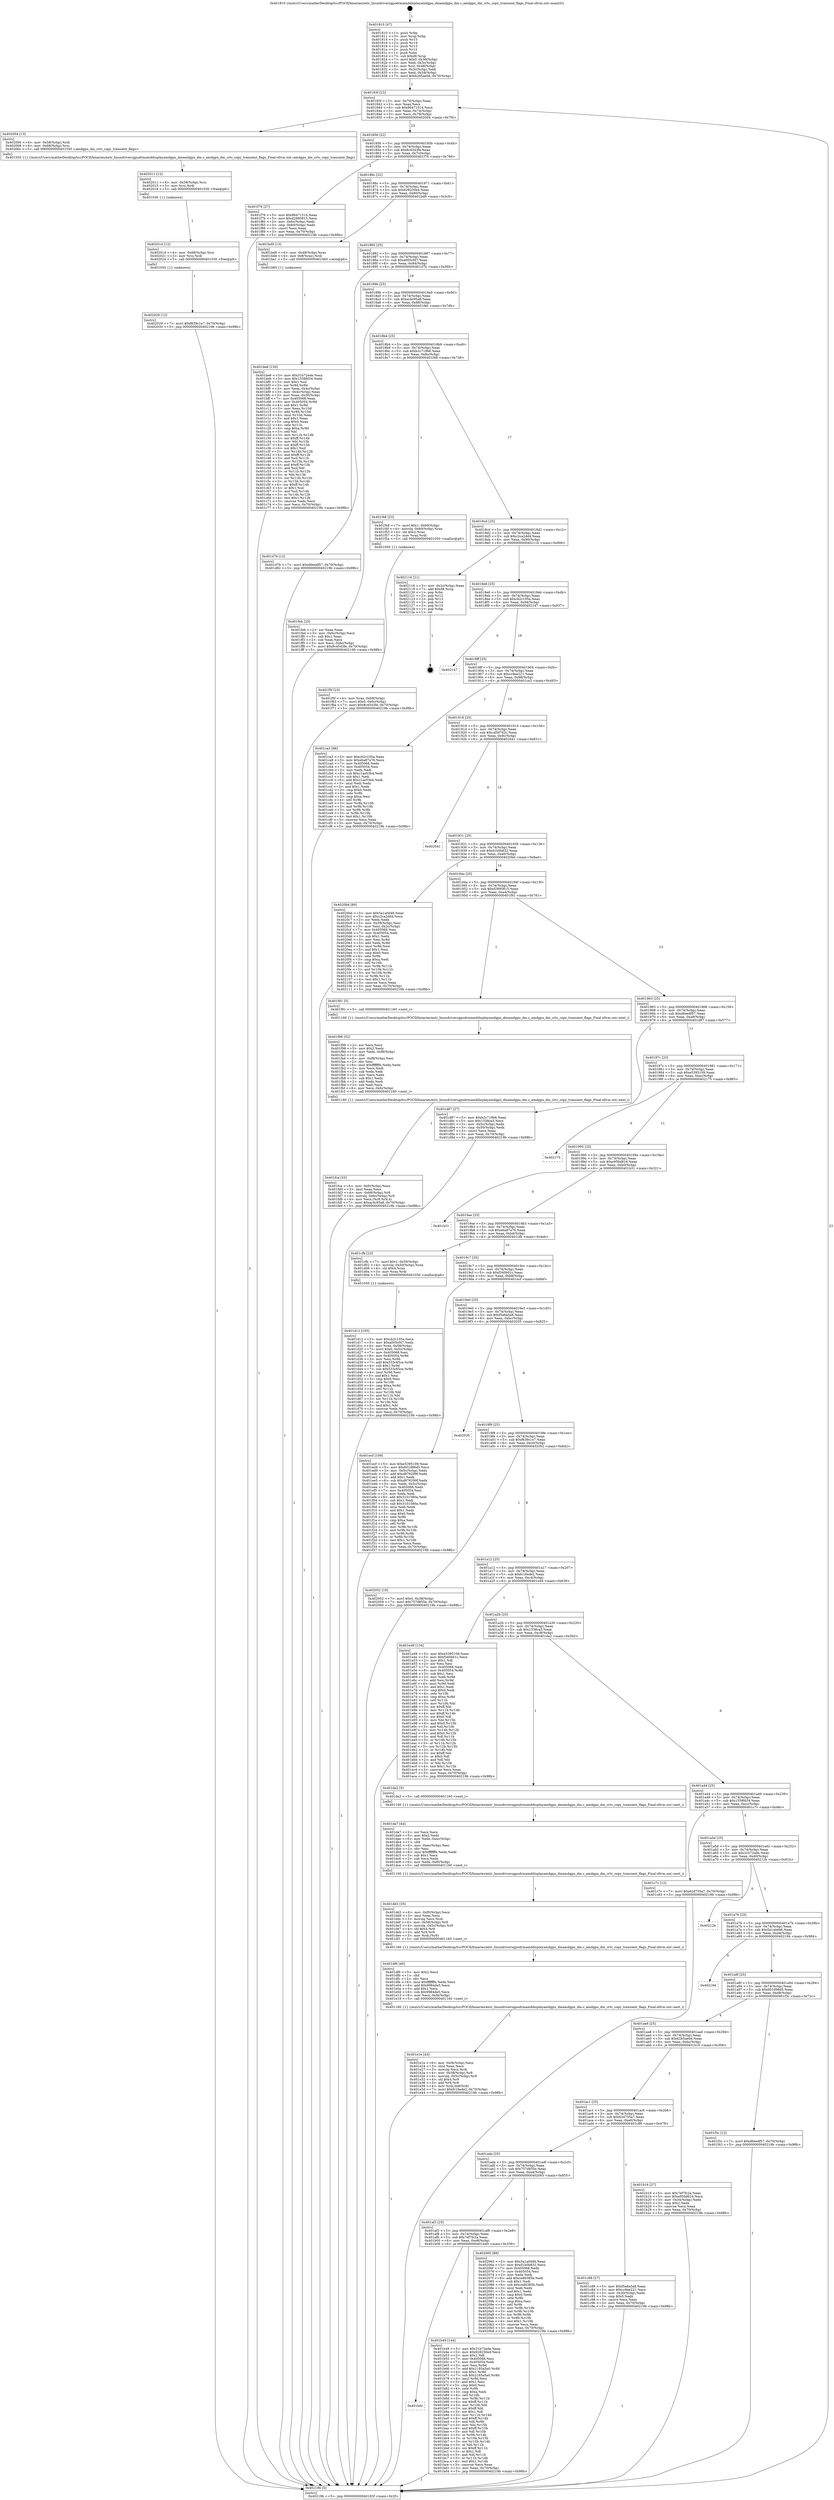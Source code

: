 digraph "0x401810" {
  label = "0x401810 (/mnt/c/Users/mathe/Desktop/tcc/POCII/binaries/extr_linuxdriversgpudrmamddisplayamdgpu_dmamdgpu_dm.c_amdgpu_dm_crtc_copy_transient_flags_Final-ollvm.out::main(0))"
  labelloc = "t"
  node[shape=record]

  Entry [label="",width=0.3,height=0.3,shape=circle,fillcolor=black,style=filled]
  "0x40183f" [label="{
     0x40183f [23]\l
     | [instrs]\l
     &nbsp;&nbsp;0x40183f \<+3\>: mov -0x70(%rbp),%eax\l
     &nbsp;&nbsp;0x401842 \<+2\>: mov %eax,%ecx\l
     &nbsp;&nbsp;0x401844 \<+6\>: sub $0x86471514,%ecx\l
     &nbsp;&nbsp;0x40184a \<+3\>: mov %eax,-0x74(%rbp)\l
     &nbsp;&nbsp;0x40184d \<+3\>: mov %ecx,-0x78(%rbp)\l
     &nbsp;&nbsp;0x401850 \<+6\>: je 0000000000402004 \<main+0x7f4\>\l
  }"]
  "0x402004" [label="{
     0x402004 [13]\l
     | [instrs]\l
     &nbsp;&nbsp;0x402004 \<+4\>: mov -0x58(%rbp),%rdi\l
     &nbsp;&nbsp;0x402008 \<+4\>: mov -0x68(%rbp),%rsi\l
     &nbsp;&nbsp;0x40200c \<+5\>: call 0000000000401550 \<amdgpu_dm_crtc_copy_transient_flags\>\l
     | [calls]\l
     &nbsp;&nbsp;0x401550 \{1\} (/mnt/c/Users/mathe/Desktop/tcc/POCII/binaries/extr_linuxdriversgpudrmamddisplayamdgpu_dmamdgpu_dm.c_amdgpu_dm_crtc_copy_transient_flags_Final-ollvm.out::amdgpu_dm_crtc_copy_transient_flags)\l
  }"]
  "0x401856" [label="{
     0x401856 [22]\l
     | [instrs]\l
     &nbsp;&nbsp;0x401856 \<+5\>: jmp 000000000040185b \<main+0x4b\>\l
     &nbsp;&nbsp;0x40185b \<+3\>: mov -0x74(%rbp),%eax\l
     &nbsp;&nbsp;0x40185e \<+5\>: sub $0x8c4543fe,%eax\l
     &nbsp;&nbsp;0x401863 \<+3\>: mov %eax,-0x7c(%rbp)\l
     &nbsp;&nbsp;0x401866 \<+6\>: je 0000000000401f76 \<main+0x766\>\l
  }"]
  Exit [label="",width=0.3,height=0.3,shape=circle,fillcolor=black,style=filled,peripheries=2]
  "0x401f76" [label="{
     0x401f76 [27]\l
     | [instrs]\l
     &nbsp;&nbsp;0x401f76 \<+5\>: mov $0x86471514,%eax\l
     &nbsp;&nbsp;0x401f7b \<+5\>: mov $0xd2895815,%ecx\l
     &nbsp;&nbsp;0x401f80 \<+3\>: mov -0x6c(%rbp),%edx\l
     &nbsp;&nbsp;0x401f83 \<+3\>: cmp -0x60(%rbp),%edx\l
     &nbsp;&nbsp;0x401f86 \<+3\>: cmovl %ecx,%eax\l
     &nbsp;&nbsp;0x401f89 \<+3\>: mov %eax,-0x70(%rbp)\l
     &nbsp;&nbsp;0x401f8c \<+5\>: jmp 000000000040219b \<main+0x98b\>\l
  }"]
  "0x40186c" [label="{
     0x40186c [22]\l
     | [instrs]\l
     &nbsp;&nbsp;0x40186c \<+5\>: jmp 0000000000401871 \<main+0x61\>\l
     &nbsp;&nbsp;0x401871 \<+3\>: mov -0x74(%rbp),%eax\l
     &nbsp;&nbsp;0x401874 \<+5\>: sub $0x928250e4,%eax\l
     &nbsp;&nbsp;0x401879 \<+3\>: mov %eax,-0x80(%rbp)\l
     &nbsp;&nbsp;0x40187c \<+6\>: je 0000000000401bd9 \<main+0x3c9\>\l
  }"]
  "0x402029" [label="{
     0x402029 [12]\l
     | [instrs]\l
     &nbsp;&nbsp;0x402029 \<+7\>: movl $0xf639c1e7,-0x70(%rbp)\l
     &nbsp;&nbsp;0x402030 \<+5\>: jmp 000000000040219b \<main+0x98b\>\l
  }"]
  "0x401bd9" [label="{
     0x401bd9 [13]\l
     | [instrs]\l
     &nbsp;&nbsp;0x401bd9 \<+4\>: mov -0x48(%rbp),%rax\l
     &nbsp;&nbsp;0x401bdd \<+4\>: mov 0x8(%rax),%rdi\l
     &nbsp;&nbsp;0x401be1 \<+5\>: call 0000000000401060 \<atoi@plt\>\l
     | [calls]\l
     &nbsp;&nbsp;0x401060 \{1\} (unknown)\l
  }"]
  "0x401882" [label="{
     0x401882 [25]\l
     | [instrs]\l
     &nbsp;&nbsp;0x401882 \<+5\>: jmp 0000000000401887 \<main+0x77\>\l
     &nbsp;&nbsp;0x401887 \<+3\>: mov -0x74(%rbp),%eax\l
     &nbsp;&nbsp;0x40188a \<+5\>: sub $0xa005cf47,%eax\l
     &nbsp;&nbsp;0x40188f \<+6\>: mov %eax,-0x84(%rbp)\l
     &nbsp;&nbsp;0x401895 \<+6\>: je 0000000000401d7b \<main+0x56b\>\l
  }"]
  "0x40201d" [label="{
     0x40201d [12]\l
     | [instrs]\l
     &nbsp;&nbsp;0x40201d \<+4\>: mov -0x68(%rbp),%rsi\l
     &nbsp;&nbsp;0x402021 \<+3\>: mov %rsi,%rdi\l
     &nbsp;&nbsp;0x402024 \<+5\>: call 0000000000401030 \<free@plt\>\l
     | [calls]\l
     &nbsp;&nbsp;0x401030 \{1\} (unknown)\l
  }"]
  "0x401d7b" [label="{
     0x401d7b [12]\l
     | [instrs]\l
     &nbsp;&nbsp;0x401d7b \<+7\>: movl $0xd6eedf57,-0x70(%rbp)\l
     &nbsp;&nbsp;0x401d82 \<+5\>: jmp 000000000040219b \<main+0x98b\>\l
  }"]
  "0x40189b" [label="{
     0x40189b [25]\l
     | [instrs]\l
     &nbsp;&nbsp;0x40189b \<+5\>: jmp 00000000004018a0 \<main+0x90\>\l
     &nbsp;&nbsp;0x4018a0 \<+3\>: mov -0x74(%rbp),%eax\l
     &nbsp;&nbsp;0x4018a3 \<+5\>: sub $0xac4c95a8,%eax\l
     &nbsp;&nbsp;0x4018a8 \<+6\>: mov %eax,-0x88(%rbp)\l
     &nbsp;&nbsp;0x4018ae \<+6\>: je 0000000000401feb \<main+0x7db\>\l
  }"]
  "0x402011" [label="{
     0x402011 [12]\l
     | [instrs]\l
     &nbsp;&nbsp;0x402011 \<+4\>: mov -0x58(%rbp),%rsi\l
     &nbsp;&nbsp;0x402015 \<+3\>: mov %rsi,%rdi\l
     &nbsp;&nbsp;0x402018 \<+5\>: call 0000000000401030 \<free@plt\>\l
     | [calls]\l
     &nbsp;&nbsp;0x401030 \{1\} (unknown)\l
  }"]
  "0x401feb" [label="{
     0x401feb [25]\l
     | [instrs]\l
     &nbsp;&nbsp;0x401feb \<+2\>: xor %eax,%eax\l
     &nbsp;&nbsp;0x401fed \<+3\>: mov -0x6c(%rbp),%ecx\l
     &nbsp;&nbsp;0x401ff0 \<+3\>: sub $0x1,%eax\l
     &nbsp;&nbsp;0x401ff3 \<+2\>: sub %eax,%ecx\l
     &nbsp;&nbsp;0x401ff5 \<+3\>: mov %ecx,-0x6c(%rbp)\l
     &nbsp;&nbsp;0x401ff8 \<+7\>: movl $0x8c4543fe,-0x70(%rbp)\l
     &nbsp;&nbsp;0x401fff \<+5\>: jmp 000000000040219b \<main+0x98b\>\l
  }"]
  "0x4018b4" [label="{
     0x4018b4 [25]\l
     | [instrs]\l
     &nbsp;&nbsp;0x4018b4 \<+5\>: jmp 00000000004018b9 \<main+0xa9\>\l
     &nbsp;&nbsp;0x4018b9 \<+3\>: mov -0x74(%rbp),%eax\l
     &nbsp;&nbsp;0x4018bc \<+5\>: sub $0xb2c719b6,%eax\l
     &nbsp;&nbsp;0x4018c1 \<+6\>: mov %eax,-0x8c(%rbp)\l
     &nbsp;&nbsp;0x4018c7 \<+6\>: je 0000000000401f48 \<main+0x738\>\l
  }"]
  "0x401fca" [label="{
     0x401fca [33]\l
     | [instrs]\l
     &nbsp;&nbsp;0x401fca \<+6\>: mov -0xfc(%rbp),%ecx\l
     &nbsp;&nbsp;0x401fd0 \<+3\>: imul %eax,%ecx\l
     &nbsp;&nbsp;0x401fd3 \<+4\>: mov -0x68(%rbp),%r8\l
     &nbsp;&nbsp;0x401fd7 \<+4\>: movslq -0x6c(%rbp),%r9\l
     &nbsp;&nbsp;0x401fdb \<+4\>: mov %ecx,(%r8,%r9,4)\l
     &nbsp;&nbsp;0x401fdf \<+7\>: movl $0xac4c95a8,-0x70(%rbp)\l
     &nbsp;&nbsp;0x401fe6 \<+5\>: jmp 000000000040219b \<main+0x98b\>\l
  }"]
  "0x401f48" [label="{
     0x401f48 [23]\l
     | [instrs]\l
     &nbsp;&nbsp;0x401f48 \<+7\>: movl $0x1,-0x60(%rbp)\l
     &nbsp;&nbsp;0x401f4f \<+4\>: movslq -0x60(%rbp),%rax\l
     &nbsp;&nbsp;0x401f53 \<+4\>: shl $0x2,%rax\l
     &nbsp;&nbsp;0x401f57 \<+3\>: mov %rax,%rdi\l
     &nbsp;&nbsp;0x401f5a \<+5\>: call 0000000000401050 \<malloc@plt\>\l
     | [calls]\l
     &nbsp;&nbsp;0x401050 \{1\} (unknown)\l
  }"]
  "0x4018cd" [label="{
     0x4018cd [25]\l
     | [instrs]\l
     &nbsp;&nbsp;0x4018cd \<+5\>: jmp 00000000004018d2 \<main+0xc2\>\l
     &nbsp;&nbsp;0x4018d2 \<+3\>: mov -0x74(%rbp),%eax\l
     &nbsp;&nbsp;0x4018d5 \<+5\>: sub $0xc2ca2dd4,%eax\l
     &nbsp;&nbsp;0x4018da \<+6\>: mov %eax,-0x90(%rbp)\l
     &nbsp;&nbsp;0x4018e0 \<+6\>: je 0000000000402116 \<main+0x906\>\l
  }"]
  "0x401f96" [label="{
     0x401f96 [52]\l
     | [instrs]\l
     &nbsp;&nbsp;0x401f96 \<+2\>: xor %ecx,%ecx\l
     &nbsp;&nbsp;0x401f98 \<+5\>: mov $0x2,%edx\l
     &nbsp;&nbsp;0x401f9d \<+6\>: mov %edx,-0xf8(%rbp)\l
     &nbsp;&nbsp;0x401fa3 \<+1\>: cltd\l
     &nbsp;&nbsp;0x401fa4 \<+6\>: mov -0xf8(%rbp),%esi\l
     &nbsp;&nbsp;0x401faa \<+2\>: idiv %esi\l
     &nbsp;&nbsp;0x401fac \<+6\>: imul $0xfffffffe,%edx,%edx\l
     &nbsp;&nbsp;0x401fb2 \<+2\>: mov %ecx,%edi\l
     &nbsp;&nbsp;0x401fb4 \<+2\>: sub %edx,%edi\l
     &nbsp;&nbsp;0x401fb6 \<+2\>: mov %ecx,%edx\l
     &nbsp;&nbsp;0x401fb8 \<+3\>: sub $0x1,%edx\l
     &nbsp;&nbsp;0x401fbb \<+2\>: add %edx,%edi\l
     &nbsp;&nbsp;0x401fbd \<+2\>: sub %edi,%ecx\l
     &nbsp;&nbsp;0x401fbf \<+6\>: mov %ecx,-0xfc(%rbp)\l
     &nbsp;&nbsp;0x401fc5 \<+5\>: call 0000000000401160 \<next_i\>\l
     | [calls]\l
     &nbsp;&nbsp;0x401160 \{1\} (/mnt/c/Users/mathe/Desktop/tcc/POCII/binaries/extr_linuxdriversgpudrmamddisplayamdgpu_dmamdgpu_dm.c_amdgpu_dm_crtc_copy_transient_flags_Final-ollvm.out::next_i)\l
  }"]
  "0x402116" [label="{
     0x402116 [21]\l
     | [instrs]\l
     &nbsp;&nbsp;0x402116 \<+3\>: mov -0x2c(%rbp),%eax\l
     &nbsp;&nbsp;0x402119 \<+7\>: add $0xd8,%rsp\l
     &nbsp;&nbsp;0x402120 \<+1\>: pop %rbx\l
     &nbsp;&nbsp;0x402121 \<+2\>: pop %r12\l
     &nbsp;&nbsp;0x402123 \<+2\>: pop %r13\l
     &nbsp;&nbsp;0x402125 \<+2\>: pop %r14\l
     &nbsp;&nbsp;0x402127 \<+2\>: pop %r15\l
     &nbsp;&nbsp;0x402129 \<+1\>: pop %rbp\l
     &nbsp;&nbsp;0x40212a \<+1\>: ret\l
  }"]
  "0x4018e6" [label="{
     0x4018e6 [25]\l
     | [instrs]\l
     &nbsp;&nbsp;0x4018e6 \<+5\>: jmp 00000000004018eb \<main+0xdb\>\l
     &nbsp;&nbsp;0x4018eb \<+3\>: mov -0x74(%rbp),%eax\l
     &nbsp;&nbsp;0x4018ee \<+5\>: sub $0xcb2c105a,%eax\l
     &nbsp;&nbsp;0x4018f3 \<+6\>: mov %eax,-0x94(%rbp)\l
     &nbsp;&nbsp;0x4018f9 \<+6\>: je 0000000000402147 \<main+0x937\>\l
  }"]
  "0x401f5f" [label="{
     0x401f5f [23]\l
     | [instrs]\l
     &nbsp;&nbsp;0x401f5f \<+4\>: mov %rax,-0x68(%rbp)\l
     &nbsp;&nbsp;0x401f63 \<+7\>: movl $0x0,-0x6c(%rbp)\l
     &nbsp;&nbsp;0x401f6a \<+7\>: movl $0x8c4543fe,-0x70(%rbp)\l
     &nbsp;&nbsp;0x401f71 \<+5\>: jmp 000000000040219b \<main+0x98b\>\l
  }"]
  "0x402147" [label="{
     0x402147\l
  }", style=dashed]
  "0x4018ff" [label="{
     0x4018ff [25]\l
     | [instrs]\l
     &nbsp;&nbsp;0x4018ff \<+5\>: jmp 0000000000401904 \<main+0xf4\>\l
     &nbsp;&nbsp;0x401904 \<+3\>: mov -0x74(%rbp),%eax\l
     &nbsp;&nbsp;0x401907 \<+5\>: sub $0xcc9ee221,%eax\l
     &nbsp;&nbsp;0x40190c \<+6\>: mov %eax,-0x98(%rbp)\l
     &nbsp;&nbsp;0x401912 \<+6\>: je 0000000000401ca3 \<main+0x493\>\l
  }"]
  "0x401e1e" [label="{
     0x401e1e [43]\l
     | [instrs]\l
     &nbsp;&nbsp;0x401e1e \<+6\>: mov -0xf4(%rbp),%ecx\l
     &nbsp;&nbsp;0x401e24 \<+3\>: imul %eax,%ecx\l
     &nbsp;&nbsp;0x401e27 \<+3\>: movslq %ecx,%rdi\l
     &nbsp;&nbsp;0x401e2a \<+4\>: mov -0x58(%rbp),%r8\l
     &nbsp;&nbsp;0x401e2e \<+4\>: movslq -0x5c(%rbp),%r9\l
     &nbsp;&nbsp;0x401e32 \<+4\>: shl $0x4,%r9\l
     &nbsp;&nbsp;0x401e36 \<+3\>: add %r9,%r8\l
     &nbsp;&nbsp;0x401e39 \<+4\>: mov %rdi,0x8(%r8)\l
     &nbsp;&nbsp;0x401e3d \<+7\>: movl $0xfc16ede2,-0x70(%rbp)\l
     &nbsp;&nbsp;0x401e44 \<+5\>: jmp 000000000040219b \<main+0x98b\>\l
  }"]
  "0x401ca3" [label="{
     0x401ca3 [88]\l
     | [instrs]\l
     &nbsp;&nbsp;0x401ca3 \<+5\>: mov $0xcb2c105a,%eax\l
     &nbsp;&nbsp;0x401ca8 \<+5\>: mov $0xeba87a76,%ecx\l
     &nbsp;&nbsp;0x401cad \<+7\>: mov 0x405068,%edx\l
     &nbsp;&nbsp;0x401cb4 \<+7\>: mov 0x405054,%esi\l
     &nbsp;&nbsp;0x401cbb \<+2\>: mov %edx,%edi\l
     &nbsp;&nbsp;0x401cbd \<+6\>: sub $0xc1ae53b4,%edi\l
     &nbsp;&nbsp;0x401cc3 \<+3\>: sub $0x1,%edi\l
     &nbsp;&nbsp;0x401cc6 \<+6\>: add $0xc1ae53b4,%edi\l
     &nbsp;&nbsp;0x401ccc \<+3\>: imul %edi,%edx\l
     &nbsp;&nbsp;0x401ccf \<+3\>: and $0x1,%edx\l
     &nbsp;&nbsp;0x401cd2 \<+3\>: cmp $0x0,%edx\l
     &nbsp;&nbsp;0x401cd5 \<+4\>: sete %r8b\l
     &nbsp;&nbsp;0x401cd9 \<+3\>: cmp $0xa,%esi\l
     &nbsp;&nbsp;0x401cdc \<+4\>: setl %r9b\l
     &nbsp;&nbsp;0x401ce0 \<+3\>: mov %r8b,%r10b\l
     &nbsp;&nbsp;0x401ce3 \<+3\>: and %r9b,%r10b\l
     &nbsp;&nbsp;0x401ce6 \<+3\>: xor %r9b,%r8b\l
     &nbsp;&nbsp;0x401ce9 \<+3\>: or %r8b,%r10b\l
     &nbsp;&nbsp;0x401cec \<+4\>: test $0x1,%r10b\l
     &nbsp;&nbsp;0x401cf0 \<+3\>: cmovne %ecx,%eax\l
     &nbsp;&nbsp;0x401cf3 \<+3\>: mov %eax,-0x70(%rbp)\l
     &nbsp;&nbsp;0x401cf6 \<+5\>: jmp 000000000040219b \<main+0x98b\>\l
  }"]
  "0x401918" [label="{
     0x401918 [25]\l
     | [instrs]\l
     &nbsp;&nbsp;0x401918 \<+5\>: jmp 000000000040191d \<main+0x10d\>\l
     &nbsp;&nbsp;0x40191d \<+3\>: mov -0x74(%rbp),%eax\l
     &nbsp;&nbsp;0x401920 \<+5\>: sub $0xcd56762c,%eax\l
     &nbsp;&nbsp;0x401925 \<+6\>: mov %eax,-0x9c(%rbp)\l
     &nbsp;&nbsp;0x40192b \<+6\>: je 0000000000402041 \<main+0x831\>\l
  }"]
  "0x401df6" [label="{
     0x401df6 [40]\l
     | [instrs]\l
     &nbsp;&nbsp;0x401df6 \<+5\>: mov $0x2,%ecx\l
     &nbsp;&nbsp;0x401dfb \<+1\>: cltd\l
     &nbsp;&nbsp;0x401dfc \<+2\>: idiv %ecx\l
     &nbsp;&nbsp;0x401dfe \<+6\>: imul $0xfffffffe,%edx,%ecx\l
     &nbsp;&nbsp;0x401e04 \<+6\>: add $0x9984de5,%ecx\l
     &nbsp;&nbsp;0x401e0a \<+3\>: add $0x1,%ecx\l
     &nbsp;&nbsp;0x401e0d \<+6\>: sub $0x9984de5,%ecx\l
     &nbsp;&nbsp;0x401e13 \<+6\>: mov %ecx,-0xf4(%rbp)\l
     &nbsp;&nbsp;0x401e19 \<+5\>: call 0000000000401160 \<next_i\>\l
     | [calls]\l
     &nbsp;&nbsp;0x401160 \{1\} (/mnt/c/Users/mathe/Desktop/tcc/POCII/binaries/extr_linuxdriversgpudrmamddisplayamdgpu_dmamdgpu_dm.c_amdgpu_dm_crtc_copy_transient_flags_Final-ollvm.out::next_i)\l
  }"]
  "0x402041" [label="{
     0x402041\l
  }", style=dashed]
  "0x401931" [label="{
     0x401931 [25]\l
     | [instrs]\l
     &nbsp;&nbsp;0x401931 \<+5\>: jmp 0000000000401936 \<main+0x126\>\l
     &nbsp;&nbsp;0x401936 \<+3\>: mov -0x74(%rbp),%eax\l
     &nbsp;&nbsp;0x401939 \<+5\>: sub $0xd1b0b832,%eax\l
     &nbsp;&nbsp;0x40193e \<+6\>: mov %eax,-0xa0(%rbp)\l
     &nbsp;&nbsp;0x401944 \<+6\>: je 00000000004020bd \<main+0x8ad\>\l
  }"]
  "0x401dd3" [label="{
     0x401dd3 [35]\l
     | [instrs]\l
     &nbsp;&nbsp;0x401dd3 \<+6\>: mov -0xf0(%rbp),%ecx\l
     &nbsp;&nbsp;0x401dd9 \<+3\>: imul %eax,%ecx\l
     &nbsp;&nbsp;0x401ddc \<+3\>: movslq %ecx,%rdi\l
     &nbsp;&nbsp;0x401ddf \<+4\>: mov -0x58(%rbp),%r8\l
     &nbsp;&nbsp;0x401de3 \<+4\>: movslq -0x5c(%rbp),%r9\l
     &nbsp;&nbsp;0x401de7 \<+4\>: shl $0x4,%r9\l
     &nbsp;&nbsp;0x401deb \<+3\>: add %r9,%r8\l
     &nbsp;&nbsp;0x401dee \<+3\>: mov %rdi,(%r8)\l
     &nbsp;&nbsp;0x401df1 \<+5\>: call 0000000000401160 \<next_i\>\l
     | [calls]\l
     &nbsp;&nbsp;0x401160 \{1\} (/mnt/c/Users/mathe/Desktop/tcc/POCII/binaries/extr_linuxdriversgpudrmamddisplayamdgpu_dmamdgpu_dm.c_amdgpu_dm_crtc_copy_transient_flags_Final-ollvm.out::next_i)\l
  }"]
  "0x4020bd" [label="{
     0x4020bd [89]\l
     | [instrs]\l
     &nbsp;&nbsp;0x4020bd \<+5\>: mov $0x5a1a0d46,%eax\l
     &nbsp;&nbsp;0x4020c2 \<+5\>: mov $0xc2ca2dd4,%ecx\l
     &nbsp;&nbsp;0x4020c7 \<+2\>: xor %edx,%edx\l
     &nbsp;&nbsp;0x4020c9 \<+3\>: mov -0x38(%rbp),%esi\l
     &nbsp;&nbsp;0x4020cc \<+3\>: mov %esi,-0x2c(%rbp)\l
     &nbsp;&nbsp;0x4020cf \<+7\>: mov 0x405068,%esi\l
     &nbsp;&nbsp;0x4020d6 \<+7\>: mov 0x405054,%edi\l
     &nbsp;&nbsp;0x4020dd \<+3\>: sub $0x1,%edx\l
     &nbsp;&nbsp;0x4020e0 \<+3\>: mov %esi,%r8d\l
     &nbsp;&nbsp;0x4020e3 \<+3\>: add %edx,%r8d\l
     &nbsp;&nbsp;0x4020e6 \<+4\>: imul %r8d,%esi\l
     &nbsp;&nbsp;0x4020ea \<+3\>: and $0x1,%esi\l
     &nbsp;&nbsp;0x4020ed \<+3\>: cmp $0x0,%esi\l
     &nbsp;&nbsp;0x4020f0 \<+4\>: sete %r9b\l
     &nbsp;&nbsp;0x4020f4 \<+3\>: cmp $0xa,%edi\l
     &nbsp;&nbsp;0x4020f7 \<+4\>: setl %r10b\l
     &nbsp;&nbsp;0x4020fb \<+3\>: mov %r9b,%r11b\l
     &nbsp;&nbsp;0x4020fe \<+3\>: and %r10b,%r11b\l
     &nbsp;&nbsp;0x402101 \<+3\>: xor %r10b,%r9b\l
     &nbsp;&nbsp;0x402104 \<+3\>: or %r9b,%r11b\l
     &nbsp;&nbsp;0x402107 \<+4\>: test $0x1,%r11b\l
     &nbsp;&nbsp;0x40210b \<+3\>: cmovne %ecx,%eax\l
     &nbsp;&nbsp;0x40210e \<+3\>: mov %eax,-0x70(%rbp)\l
     &nbsp;&nbsp;0x402111 \<+5\>: jmp 000000000040219b \<main+0x98b\>\l
  }"]
  "0x40194a" [label="{
     0x40194a [25]\l
     | [instrs]\l
     &nbsp;&nbsp;0x40194a \<+5\>: jmp 000000000040194f \<main+0x13f\>\l
     &nbsp;&nbsp;0x40194f \<+3\>: mov -0x74(%rbp),%eax\l
     &nbsp;&nbsp;0x401952 \<+5\>: sub $0xd2895815,%eax\l
     &nbsp;&nbsp;0x401957 \<+6\>: mov %eax,-0xa4(%rbp)\l
     &nbsp;&nbsp;0x40195d \<+6\>: je 0000000000401f91 \<main+0x781\>\l
  }"]
  "0x401da7" [label="{
     0x401da7 [44]\l
     | [instrs]\l
     &nbsp;&nbsp;0x401da7 \<+2\>: xor %ecx,%ecx\l
     &nbsp;&nbsp;0x401da9 \<+5\>: mov $0x2,%edx\l
     &nbsp;&nbsp;0x401dae \<+6\>: mov %edx,-0xec(%rbp)\l
     &nbsp;&nbsp;0x401db4 \<+1\>: cltd\l
     &nbsp;&nbsp;0x401db5 \<+6\>: mov -0xec(%rbp),%esi\l
     &nbsp;&nbsp;0x401dbb \<+2\>: idiv %esi\l
     &nbsp;&nbsp;0x401dbd \<+6\>: imul $0xfffffffe,%edx,%edx\l
     &nbsp;&nbsp;0x401dc3 \<+3\>: sub $0x1,%ecx\l
     &nbsp;&nbsp;0x401dc6 \<+2\>: sub %ecx,%edx\l
     &nbsp;&nbsp;0x401dc8 \<+6\>: mov %edx,-0xf0(%rbp)\l
     &nbsp;&nbsp;0x401dce \<+5\>: call 0000000000401160 \<next_i\>\l
     | [calls]\l
     &nbsp;&nbsp;0x401160 \{1\} (/mnt/c/Users/mathe/Desktop/tcc/POCII/binaries/extr_linuxdriversgpudrmamddisplayamdgpu_dmamdgpu_dm.c_amdgpu_dm_crtc_copy_transient_flags_Final-ollvm.out::next_i)\l
  }"]
  "0x401f91" [label="{
     0x401f91 [5]\l
     | [instrs]\l
     &nbsp;&nbsp;0x401f91 \<+5\>: call 0000000000401160 \<next_i\>\l
     | [calls]\l
     &nbsp;&nbsp;0x401160 \{1\} (/mnt/c/Users/mathe/Desktop/tcc/POCII/binaries/extr_linuxdriversgpudrmamddisplayamdgpu_dmamdgpu_dm.c_amdgpu_dm_crtc_copy_transient_flags_Final-ollvm.out::next_i)\l
  }"]
  "0x401963" [label="{
     0x401963 [25]\l
     | [instrs]\l
     &nbsp;&nbsp;0x401963 \<+5\>: jmp 0000000000401968 \<main+0x158\>\l
     &nbsp;&nbsp;0x401968 \<+3\>: mov -0x74(%rbp),%eax\l
     &nbsp;&nbsp;0x40196b \<+5\>: sub $0xd6eedf57,%eax\l
     &nbsp;&nbsp;0x401970 \<+6\>: mov %eax,-0xa8(%rbp)\l
     &nbsp;&nbsp;0x401976 \<+6\>: je 0000000000401d87 \<main+0x577\>\l
  }"]
  "0x401d12" [label="{
     0x401d12 [105]\l
     | [instrs]\l
     &nbsp;&nbsp;0x401d12 \<+5\>: mov $0xcb2c105a,%ecx\l
     &nbsp;&nbsp;0x401d17 \<+5\>: mov $0xa005cf47,%edx\l
     &nbsp;&nbsp;0x401d1c \<+4\>: mov %rax,-0x58(%rbp)\l
     &nbsp;&nbsp;0x401d20 \<+7\>: movl $0x0,-0x5c(%rbp)\l
     &nbsp;&nbsp;0x401d27 \<+7\>: mov 0x405068,%esi\l
     &nbsp;&nbsp;0x401d2e \<+8\>: mov 0x405054,%r8d\l
     &nbsp;&nbsp;0x401d36 \<+3\>: mov %esi,%r9d\l
     &nbsp;&nbsp;0x401d39 \<+7\>: add $0x533c65ce,%r9d\l
     &nbsp;&nbsp;0x401d40 \<+4\>: sub $0x1,%r9d\l
     &nbsp;&nbsp;0x401d44 \<+7\>: sub $0x533c65ce,%r9d\l
     &nbsp;&nbsp;0x401d4b \<+4\>: imul %r9d,%esi\l
     &nbsp;&nbsp;0x401d4f \<+3\>: and $0x1,%esi\l
     &nbsp;&nbsp;0x401d52 \<+3\>: cmp $0x0,%esi\l
     &nbsp;&nbsp;0x401d55 \<+4\>: sete %r10b\l
     &nbsp;&nbsp;0x401d59 \<+4\>: cmp $0xa,%r8d\l
     &nbsp;&nbsp;0x401d5d \<+4\>: setl %r11b\l
     &nbsp;&nbsp;0x401d61 \<+3\>: mov %r10b,%bl\l
     &nbsp;&nbsp;0x401d64 \<+3\>: and %r11b,%bl\l
     &nbsp;&nbsp;0x401d67 \<+3\>: xor %r11b,%r10b\l
     &nbsp;&nbsp;0x401d6a \<+3\>: or %r10b,%bl\l
     &nbsp;&nbsp;0x401d6d \<+3\>: test $0x1,%bl\l
     &nbsp;&nbsp;0x401d70 \<+3\>: cmovne %edx,%ecx\l
     &nbsp;&nbsp;0x401d73 \<+3\>: mov %ecx,-0x70(%rbp)\l
     &nbsp;&nbsp;0x401d76 \<+5\>: jmp 000000000040219b \<main+0x98b\>\l
  }"]
  "0x401d87" [label="{
     0x401d87 [27]\l
     | [instrs]\l
     &nbsp;&nbsp;0x401d87 \<+5\>: mov $0xb2c719b6,%eax\l
     &nbsp;&nbsp;0x401d8c \<+5\>: mov $0x1538ca3,%ecx\l
     &nbsp;&nbsp;0x401d91 \<+3\>: mov -0x5c(%rbp),%edx\l
     &nbsp;&nbsp;0x401d94 \<+3\>: cmp -0x50(%rbp),%edx\l
     &nbsp;&nbsp;0x401d97 \<+3\>: cmovl %ecx,%eax\l
     &nbsp;&nbsp;0x401d9a \<+3\>: mov %eax,-0x70(%rbp)\l
     &nbsp;&nbsp;0x401d9d \<+5\>: jmp 000000000040219b \<main+0x98b\>\l
  }"]
  "0x40197c" [label="{
     0x40197c [25]\l
     | [instrs]\l
     &nbsp;&nbsp;0x40197c \<+5\>: jmp 0000000000401981 \<main+0x171\>\l
     &nbsp;&nbsp;0x401981 \<+3\>: mov -0x74(%rbp),%eax\l
     &nbsp;&nbsp;0x401984 \<+5\>: sub $0xe5395109,%eax\l
     &nbsp;&nbsp;0x401989 \<+6\>: mov %eax,-0xac(%rbp)\l
     &nbsp;&nbsp;0x40198f \<+6\>: je 0000000000402175 \<main+0x965\>\l
  }"]
  "0x401be6" [label="{
     0x401be6 [150]\l
     | [instrs]\l
     &nbsp;&nbsp;0x401be6 \<+5\>: mov $0x31b72ede,%ecx\l
     &nbsp;&nbsp;0x401beb \<+5\>: mov $0x1558fd34,%edx\l
     &nbsp;&nbsp;0x401bf0 \<+3\>: mov $0x1,%sil\l
     &nbsp;&nbsp;0x401bf3 \<+3\>: xor %r8d,%r8d\l
     &nbsp;&nbsp;0x401bf6 \<+3\>: mov %eax,-0x4c(%rbp)\l
     &nbsp;&nbsp;0x401bf9 \<+3\>: mov -0x4c(%rbp),%eax\l
     &nbsp;&nbsp;0x401bfc \<+3\>: mov %eax,-0x30(%rbp)\l
     &nbsp;&nbsp;0x401bff \<+7\>: mov 0x405068,%eax\l
     &nbsp;&nbsp;0x401c06 \<+8\>: mov 0x405054,%r9d\l
     &nbsp;&nbsp;0x401c0e \<+4\>: sub $0x1,%r8d\l
     &nbsp;&nbsp;0x401c12 \<+3\>: mov %eax,%r10d\l
     &nbsp;&nbsp;0x401c15 \<+3\>: add %r8d,%r10d\l
     &nbsp;&nbsp;0x401c18 \<+4\>: imul %r10d,%eax\l
     &nbsp;&nbsp;0x401c1c \<+3\>: and $0x1,%eax\l
     &nbsp;&nbsp;0x401c1f \<+3\>: cmp $0x0,%eax\l
     &nbsp;&nbsp;0x401c22 \<+4\>: sete %r11b\l
     &nbsp;&nbsp;0x401c26 \<+4\>: cmp $0xa,%r9d\l
     &nbsp;&nbsp;0x401c2a \<+3\>: setl %bl\l
     &nbsp;&nbsp;0x401c2d \<+3\>: mov %r11b,%r14b\l
     &nbsp;&nbsp;0x401c30 \<+4\>: xor $0xff,%r14b\l
     &nbsp;&nbsp;0x401c34 \<+3\>: mov %bl,%r15b\l
     &nbsp;&nbsp;0x401c37 \<+4\>: xor $0xff,%r15b\l
     &nbsp;&nbsp;0x401c3b \<+4\>: xor $0x1,%sil\l
     &nbsp;&nbsp;0x401c3f \<+3\>: mov %r14b,%r12b\l
     &nbsp;&nbsp;0x401c42 \<+4\>: and $0xff,%r12b\l
     &nbsp;&nbsp;0x401c46 \<+3\>: and %sil,%r11b\l
     &nbsp;&nbsp;0x401c49 \<+3\>: mov %r15b,%r13b\l
     &nbsp;&nbsp;0x401c4c \<+4\>: and $0xff,%r13b\l
     &nbsp;&nbsp;0x401c50 \<+3\>: and %sil,%bl\l
     &nbsp;&nbsp;0x401c53 \<+3\>: or %r11b,%r12b\l
     &nbsp;&nbsp;0x401c56 \<+3\>: or %bl,%r13b\l
     &nbsp;&nbsp;0x401c59 \<+3\>: xor %r13b,%r12b\l
     &nbsp;&nbsp;0x401c5c \<+3\>: or %r15b,%r14b\l
     &nbsp;&nbsp;0x401c5f \<+4\>: xor $0xff,%r14b\l
     &nbsp;&nbsp;0x401c63 \<+4\>: or $0x1,%sil\l
     &nbsp;&nbsp;0x401c67 \<+3\>: and %sil,%r14b\l
     &nbsp;&nbsp;0x401c6a \<+3\>: or %r14b,%r12b\l
     &nbsp;&nbsp;0x401c6d \<+4\>: test $0x1,%r12b\l
     &nbsp;&nbsp;0x401c71 \<+3\>: cmovne %edx,%ecx\l
     &nbsp;&nbsp;0x401c74 \<+3\>: mov %ecx,-0x70(%rbp)\l
     &nbsp;&nbsp;0x401c77 \<+5\>: jmp 000000000040219b \<main+0x98b\>\l
  }"]
  "0x402175" [label="{
     0x402175\l
  }", style=dashed]
  "0x401995" [label="{
     0x401995 [25]\l
     | [instrs]\l
     &nbsp;&nbsp;0x401995 \<+5\>: jmp 000000000040199a \<main+0x18a\>\l
     &nbsp;&nbsp;0x40199a \<+3\>: mov -0x74(%rbp),%eax\l
     &nbsp;&nbsp;0x40199d \<+5\>: sub $0xe95bd616,%eax\l
     &nbsp;&nbsp;0x4019a2 \<+6\>: mov %eax,-0xb0(%rbp)\l
     &nbsp;&nbsp;0x4019a8 \<+6\>: je 0000000000401b31 \<main+0x321\>\l
  }"]
  "0x401b0c" [label="{
     0x401b0c\l
  }", style=dashed]
  "0x401b31" [label="{
     0x401b31\l
  }", style=dashed]
  "0x4019ae" [label="{
     0x4019ae [25]\l
     | [instrs]\l
     &nbsp;&nbsp;0x4019ae \<+5\>: jmp 00000000004019b3 \<main+0x1a3\>\l
     &nbsp;&nbsp;0x4019b3 \<+3\>: mov -0x74(%rbp),%eax\l
     &nbsp;&nbsp;0x4019b6 \<+5\>: sub $0xeba87a76,%eax\l
     &nbsp;&nbsp;0x4019bb \<+6\>: mov %eax,-0xb4(%rbp)\l
     &nbsp;&nbsp;0x4019c1 \<+6\>: je 0000000000401cfb \<main+0x4eb\>\l
  }"]
  "0x401b49" [label="{
     0x401b49 [144]\l
     | [instrs]\l
     &nbsp;&nbsp;0x401b49 \<+5\>: mov $0x31b72ede,%eax\l
     &nbsp;&nbsp;0x401b4e \<+5\>: mov $0x928250e4,%ecx\l
     &nbsp;&nbsp;0x401b53 \<+2\>: mov $0x1,%dl\l
     &nbsp;&nbsp;0x401b55 \<+7\>: mov 0x405068,%esi\l
     &nbsp;&nbsp;0x401b5c \<+7\>: mov 0x405054,%edi\l
     &nbsp;&nbsp;0x401b63 \<+3\>: mov %esi,%r8d\l
     &nbsp;&nbsp;0x401b66 \<+7\>: add $0x2185a5a0,%r8d\l
     &nbsp;&nbsp;0x401b6d \<+4\>: sub $0x1,%r8d\l
     &nbsp;&nbsp;0x401b71 \<+7\>: sub $0x2185a5a0,%r8d\l
     &nbsp;&nbsp;0x401b78 \<+4\>: imul %r8d,%esi\l
     &nbsp;&nbsp;0x401b7c \<+3\>: and $0x1,%esi\l
     &nbsp;&nbsp;0x401b7f \<+3\>: cmp $0x0,%esi\l
     &nbsp;&nbsp;0x401b82 \<+4\>: sete %r9b\l
     &nbsp;&nbsp;0x401b86 \<+3\>: cmp $0xa,%edi\l
     &nbsp;&nbsp;0x401b89 \<+4\>: setl %r10b\l
     &nbsp;&nbsp;0x401b8d \<+3\>: mov %r9b,%r11b\l
     &nbsp;&nbsp;0x401b90 \<+4\>: xor $0xff,%r11b\l
     &nbsp;&nbsp;0x401b94 \<+3\>: mov %r10b,%bl\l
     &nbsp;&nbsp;0x401b97 \<+3\>: xor $0xff,%bl\l
     &nbsp;&nbsp;0x401b9a \<+3\>: xor $0x1,%dl\l
     &nbsp;&nbsp;0x401b9d \<+3\>: mov %r11b,%r14b\l
     &nbsp;&nbsp;0x401ba0 \<+4\>: and $0xff,%r14b\l
     &nbsp;&nbsp;0x401ba4 \<+3\>: and %dl,%r9b\l
     &nbsp;&nbsp;0x401ba7 \<+3\>: mov %bl,%r15b\l
     &nbsp;&nbsp;0x401baa \<+4\>: and $0xff,%r15b\l
     &nbsp;&nbsp;0x401bae \<+3\>: and %dl,%r10b\l
     &nbsp;&nbsp;0x401bb1 \<+3\>: or %r9b,%r14b\l
     &nbsp;&nbsp;0x401bb4 \<+3\>: or %r10b,%r15b\l
     &nbsp;&nbsp;0x401bb7 \<+3\>: xor %r15b,%r14b\l
     &nbsp;&nbsp;0x401bba \<+3\>: or %bl,%r11b\l
     &nbsp;&nbsp;0x401bbd \<+4\>: xor $0xff,%r11b\l
     &nbsp;&nbsp;0x401bc1 \<+3\>: or $0x1,%dl\l
     &nbsp;&nbsp;0x401bc4 \<+3\>: and %dl,%r11b\l
     &nbsp;&nbsp;0x401bc7 \<+3\>: or %r11b,%r14b\l
     &nbsp;&nbsp;0x401bca \<+4\>: test $0x1,%r14b\l
     &nbsp;&nbsp;0x401bce \<+3\>: cmovne %ecx,%eax\l
     &nbsp;&nbsp;0x401bd1 \<+3\>: mov %eax,-0x70(%rbp)\l
     &nbsp;&nbsp;0x401bd4 \<+5\>: jmp 000000000040219b \<main+0x98b\>\l
  }"]
  "0x401cfb" [label="{
     0x401cfb [23]\l
     | [instrs]\l
     &nbsp;&nbsp;0x401cfb \<+7\>: movl $0x1,-0x50(%rbp)\l
     &nbsp;&nbsp;0x401d02 \<+4\>: movslq -0x50(%rbp),%rax\l
     &nbsp;&nbsp;0x401d06 \<+4\>: shl $0x4,%rax\l
     &nbsp;&nbsp;0x401d0a \<+3\>: mov %rax,%rdi\l
     &nbsp;&nbsp;0x401d0d \<+5\>: call 0000000000401050 \<malloc@plt\>\l
     | [calls]\l
     &nbsp;&nbsp;0x401050 \{1\} (unknown)\l
  }"]
  "0x4019c7" [label="{
     0x4019c7 [25]\l
     | [instrs]\l
     &nbsp;&nbsp;0x4019c7 \<+5\>: jmp 00000000004019cc \<main+0x1bc\>\l
     &nbsp;&nbsp;0x4019cc \<+3\>: mov -0x74(%rbp),%eax\l
     &nbsp;&nbsp;0x4019cf \<+5\>: sub $0xf340b01c,%eax\l
     &nbsp;&nbsp;0x4019d4 \<+6\>: mov %eax,-0xb8(%rbp)\l
     &nbsp;&nbsp;0x4019da \<+6\>: je 0000000000401ecf \<main+0x6bf\>\l
  }"]
  "0x401af3" [label="{
     0x401af3 [25]\l
     | [instrs]\l
     &nbsp;&nbsp;0x401af3 \<+5\>: jmp 0000000000401af8 \<main+0x2e8\>\l
     &nbsp;&nbsp;0x401af8 \<+3\>: mov -0x74(%rbp),%eax\l
     &nbsp;&nbsp;0x401afb \<+5\>: sub $0x7ef7fc2a,%eax\l
     &nbsp;&nbsp;0x401b00 \<+6\>: mov %eax,-0xe8(%rbp)\l
     &nbsp;&nbsp;0x401b06 \<+6\>: je 0000000000401b49 \<main+0x339\>\l
  }"]
  "0x401ecf" [label="{
     0x401ecf [109]\l
     | [instrs]\l
     &nbsp;&nbsp;0x401ecf \<+5\>: mov $0xe5395109,%eax\l
     &nbsp;&nbsp;0x401ed4 \<+5\>: mov $0x601d96d5,%ecx\l
     &nbsp;&nbsp;0x401ed9 \<+3\>: mov -0x5c(%rbp),%edx\l
     &nbsp;&nbsp;0x401edc \<+6\>: add $0xd876299f,%edx\l
     &nbsp;&nbsp;0x401ee2 \<+3\>: add $0x1,%edx\l
     &nbsp;&nbsp;0x401ee5 \<+6\>: sub $0xd876299f,%edx\l
     &nbsp;&nbsp;0x401eeb \<+3\>: mov %edx,-0x5c(%rbp)\l
     &nbsp;&nbsp;0x401eee \<+7\>: mov 0x405068,%edx\l
     &nbsp;&nbsp;0x401ef5 \<+7\>: mov 0x405054,%esi\l
     &nbsp;&nbsp;0x401efc \<+2\>: mov %edx,%edi\l
     &nbsp;&nbsp;0x401efe \<+6\>: add $0x3101580a,%edi\l
     &nbsp;&nbsp;0x401f04 \<+3\>: sub $0x1,%edi\l
     &nbsp;&nbsp;0x401f07 \<+6\>: sub $0x3101580a,%edi\l
     &nbsp;&nbsp;0x401f0d \<+3\>: imul %edi,%edx\l
     &nbsp;&nbsp;0x401f10 \<+3\>: and $0x1,%edx\l
     &nbsp;&nbsp;0x401f13 \<+3\>: cmp $0x0,%edx\l
     &nbsp;&nbsp;0x401f16 \<+4\>: sete %r8b\l
     &nbsp;&nbsp;0x401f1a \<+3\>: cmp $0xa,%esi\l
     &nbsp;&nbsp;0x401f1d \<+4\>: setl %r9b\l
     &nbsp;&nbsp;0x401f21 \<+3\>: mov %r8b,%r10b\l
     &nbsp;&nbsp;0x401f24 \<+3\>: and %r9b,%r10b\l
     &nbsp;&nbsp;0x401f27 \<+3\>: xor %r9b,%r8b\l
     &nbsp;&nbsp;0x401f2a \<+3\>: or %r8b,%r10b\l
     &nbsp;&nbsp;0x401f2d \<+4\>: test $0x1,%r10b\l
     &nbsp;&nbsp;0x401f31 \<+3\>: cmovne %ecx,%eax\l
     &nbsp;&nbsp;0x401f34 \<+3\>: mov %eax,-0x70(%rbp)\l
     &nbsp;&nbsp;0x401f37 \<+5\>: jmp 000000000040219b \<main+0x98b\>\l
  }"]
  "0x4019e0" [label="{
     0x4019e0 [25]\l
     | [instrs]\l
     &nbsp;&nbsp;0x4019e0 \<+5\>: jmp 00000000004019e5 \<main+0x1d5\>\l
     &nbsp;&nbsp;0x4019e5 \<+3\>: mov -0x74(%rbp),%eax\l
     &nbsp;&nbsp;0x4019e8 \<+5\>: sub $0xf5a6a5a8,%eax\l
     &nbsp;&nbsp;0x4019ed \<+6\>: mov %eax,-0xbc(%rbp)\l
     &nbsp;&nbsp;0x4019f3 \<+6\>: je 0000000000402035 \<main+0x825\>\l
  }"]
  "0x402065" [label="{
     0x402065 [88]\l
     | [instrs]\l
     &nbsp;&nbsp;0x402065 \<+5\>: mov $0x5a1a0d46,%eax\l
     &nbsp;&nbsp;0x40206a \<+5\>: mov $0xd1b0b832,%ecx\l
     &nbsp;&nbsp;0x40206f \<+7\>: mov 0x405068,%edx\l
     &nbsp;&nbsp;0x402076 \<+7\>: mov 0x405054,%esi\l
     &nbsp;&nbsp;0x40207d \<+2\>: mov %edx,%edi\l
     &nbsp;&nbsp;0x40207f \<+6\>: add $0xced6385b,%edi\l
     &nbsp;&nbsp;0x402085 \<+3\>: sub $0x1,%edi\l
     &nbsp;&nbsp;0x402088 \<+6\>: sub $0xced6385b,%edi\l
     &nbsp;&nbsp;0x40208e \<+3\>: imul %edi,%edx\l
     &nbsp;&nbsp;0x402091 \<+3\>: and $0x1,%edx\l
     &nbsp;&nbsp;0x402094 \<+3\>: cmp $0x0,%edx\l
     &nbsp;&nbsp;0x402097 \<+4\>: sete %r8b\l
     &nbsp;&nbsp;0x40209b \<+3\>: cmp $0xa,%esi\l
     &nbsp;&nbsp;0x40209e \<+4\>: setl %r9b\l
     &nbsp;&nbsp;0x4020a2 \<+3\>: mov %r8b,%r10b\l
     &nbsp;&nbsp;0x4020a5 \<+3\>: and %r9b,%r10b\l
     &nbsp;&nbsp;0x4020a8 \<+3\>: xor %r9b,%r8b\l
     &nbsp;&nbsp;0x4020ab \<+3\>: or %r8b,%r10b\l
     &nbsp;&nbsp;0x4020ae \<+4\>: test $0x1,%r10b\l
     &nbsp;&nbsp;0x4020b2 \<+3\>: cmovne %ecx,%eax\l
     &nbsp;&nbsp;0x4020b5 \<+3\>: mov %eax,-0x70(%rbp)\l
     &nbsp;&nbsp;0x4020b8 \<+5\>: jmp 000000000040219b \<main+0x98b\>\l
  }"]
  "0x402035" [label="{
     0x402035\l
  }", style=dashed]
  "0x4019f9" [label="{
     0x4019f9 [25]\l
     | [instrs]\l
     &nbsp;&nbsp;0x4019f9 \<+5\>: jmp 00000000004019fe \<main+0x1ee\>\l
     &nbsp;&nbsp;0x4019fe \<+3\>: mov -0x74(%rbp),%eax\l
     &nbsp;&nbsp;0x401a01 \<+5\>: sub $0xf639c1e7,%eax\l
     &nbsp;&nbsp;0x401a06 \<+6\>: mov %eax,-0xc0(%rbp)\l
     &nbsp;&nbsp;0x401a0c \<+6\>: je 0000000000402052 \<main+0x842\>\l
  }"]
  "0x401ada" [label="{
     0x401ada [25]\l
     | [instrs]\l
     &nbsp;&nbsp;0x401ada \<+5\>: jmp 0000000000401adf \<main+0x2cf\>\l
     &nbsp;&nbsp;0x401adf \<+3\>: mov -0x74(%rbp),%eax\l
     &nbsp;&nbsp;0x401ae2 \<+5\>: sub $0x757d855e,%eax\l
     &nbsp;&nbsp;0x401ae7 \<+6\>: mov %eax,-0xe4(%rbp)\l
     &nbsp;&nbsp;0x401aed \<+6\>: je 0000000000402065 \<main+0x855\>\l
  }"]
  "0x402052" [label="{
     0x402052 [19]\l
     | [instrs]\l
     &nbsp;&nbsp;0x402052 \<+7\>: movl $0x0,-0x38(%rbp)\l
     &nbsp;&nbsp;0x402059 \<+7\>: movl $0x757d855e,-0x70(%rbp)\l
     &nbsp;&nbsp;0x402060 \<+5\>: jmp 000000000040219b \<main+0x98b\>\l
  }"]
  "0x401a12" [label="{
     0x401a12 [25]\l
     | [instrs]\l
     &nbsp;&nbsp;0x401a12 \<+5\>: jmp 0000000000401a17 \<main+0x207\>\l
     &nbsp;&nbsp;0x401a17 \<+3\>: mov -0x74(%rbp),%eax\l
     &nbsp;&nbsp;0x401a1a \<+5\>: sub $0xfc16ede2,%eax\l
     &nbsp;&nbsp;0x401a1f \<+6\>: mov %eax,-0xc4(%rbp)\l
     &nbsp;&nbsp;0x401a25 \<+6\>: je 0000000000401e49 \<main+0x639\>\l
  }"]
  "0x401c88" [label="{
     0x401c88 [27]\l
     | [instrs]\l
     &nbsp;&nbsp;0x401c88 \<+5\>: mov $0xf5a6a5a8,%eax\l
     &nbsp;&nbsp;0x401c8d \<+5\>: mov $0xcc9ee221,%ecx\l
     &nbsp;&nbsp;0x401c92 \<+3\>: mov -0x30(%rbp),%edx\l
     &nbsp;&nbsp;0x401c95 \<+3\>: cmp $0x0,%edx\l
     &nbsp;&nbsp;0x401c98 \<+3\>: cmove %ecx,%eax\l
     &nbsp;&nbsp;0x401c9b \<+3\>: mov %eax,-0x70(%rbp)\l
     &nbsp;&nbsp;0x401c9e \<+5\>: jmp 000000000040219b \<main+0x98b\>\l
  }"]
  "0x401e49" [label="{
     0x401e49 [134]\l
     | [instrs]\l
     &nbsp;&nbsp;0x401e49 \<+5\>: mov $0xe5395109,%eax\l
     &nbsp;&nbsp;0x401e4e \<+5\>: mov $0xf340b01c,%ecx\l
     &nbsp;&nbsp;0x401e53 \<+2\>: mov $0x1,%dl\l
     &nbsp;&nbsp;0x401e55 \<+2\>: xor %esi,%esi\l
     &nbsp;&nbsp;0x401e57 \<+7\>: mov 0x405068,%edi\l
     &nbsp;&nbsp;0x401e5e \<+8\>: mov 0x405054,%r8d\l
     &nbsp;&nbsp;0x401e66 \<+3\>: sub $0x1,%esi\l
     &nbsp;&nbsp;0x401e69 \<+3\>: mov %edi,%r9d\l
     &nbsp;&nbsp;0x401e6c \<+3\>: add %esi,%r9d\l
     &nbsp;&nbsp;0x401e6f \<+4\>: imul %r9d,%edi\l
     &nbsp;&nbsp;0x401e73 \<+3\>: and $0x1,%edi\l
     &nbsp;&nbsp;0x401e76 \<+3\>: cmp $0x0,%edi\l
     &nbsp;&nbsp;0x401e79 \<+4\>: sete %r10b\l
     &nbsp;&nbsp;0x401e7d \<+4\>: cmp $0xa,%r8d\l
     &nbsp;&nbsp;0x401e81 \<+4\>: setl %r11b\l
     &nbsp;&nbsp;0x401e85 \<+3\>: mov %r10b,%bl\l
     &nbsp;&nbsp;0x401e88 \<+3\>: xor $0xff,%bl\l
     &nbsp;&nbsp;0x401e8b \<+3\>: mov %r11b,%r14b\l
     &nbsp;&nbsp;0x401e8e \<+4\>: xor $0xff,%r14b\l
     &nbsp;&nbsp;0x401e92 \<+3\>: xor $0x0,%dl\l
     &nbsp;&nbsp;0x401e95 \<+3\>: mov %bl,%r15b\l
     &nbsp;&nbsp;0x401e98 \<+4\>: and $0x0,%r15b\l
     &nbsp;&nbsp;0x401e9c \<+3\>: and %dl,%r10b\l
     &nbsp;&nbsp;0x401e9f \<+3\>: mov %r14b,%r12b\l
     &nbsp;&nbsp;0x401ea2 \<+4\>: and $0x0,%r12b\l
     &nbsp;&nbsp;0x401ea6 \<+3\>: and %dl,%r11b\l
     &nbsp;&nbsp;0x401ea9 \<+3\>: or %r10b,%r15b\l
     &nbsp;&nbsp;0x401eac \<+3\>: or %r11b,%r12b\l
     &nbsp;&nbsp;0x401eaf \<+3\>: xor %r12b,%r15b\l
     &nbsp;&nbsp;0x401eb2 \<+3\>: or %r14b,%bl\l
     &nbsp;&nbsp;0x401eb5 \<+3\>: xor $0xff,%bl\l
     &nbsp;&nbsp;0x401eb8 \<+3\>: or $0x0,%dl\l
     &nbsp;&nbsp;0x401ebb \<+2\>: and %dl,%bl\l
     &nbsp;&nbsp;0x401ebd \<+3\>: or %bl,%r15b\l
     &nbsp;&nbsp;0x401ec0 \<+4\>: test $0x1,%r15b\l
     &nbsp;&nbsp;0x401ec4 \<+3\>: cmovne %ecx,%eax\l
     &nbsp;&nbsp;0x401ec7 \<+3\>: mov %eax,-0x70(%rbp)\l
     &nbsp;&nbsp;0x401eca \<+5\>: jmp 000000000040219b \<main+0x98b\>\l
  }"]
  "0x401a2b" [label="{
     0x401a2b [25]\l
     | [instrs]\l
     &nbsp;&nbsp;0x401a2b \<+5\>: jmp 0000000000401a30 \<main+0x220\>\l
     &nbsp;&nbsp;0x401a30 \<+3\>: mov -0x74(%rbp),%eax\l
     &nbsp;&nbsp;0x401a33 \<+5\>: sub $0x1538ca3,%eax\l
     &nbsp;&nbsp;0x401a38 \<+6\>: mov %eax,-0xc8(%rbp)\l
     &nbsp;&nbsp;0x401a3e \<+6\>: je 0000000000401da2 \<main+0x592\>\l
  }"]
  "0x401810" [label="{
     0x401810 [47]\l
     | [instrs]\l
     &nbsp;&nbsp;0x401810 \<+1\>: push %rbp\l
     &nbsp;&nbsp;0x401811 \<+3\>: mov %rsp,%rbp\l
     &nbsp;&nbsp;0x401814 \<+2\>: push %r15\l
     &nbsp;&nbsp;0x401816 \<+2\>: push %r14\l
     &nbsp;&nbsp;0x401818 \<+2\>: push %r13\l
     &nbsp;&nbsp;0x40181a \<+2\>: push %r12\l
     &nbsp;&nbsp;0x40181c \<+1\>: push %rbx\l
     &nbsp;&nbsp;0x40181d \<+7\>: sub $0xd8,%rsp\l
     &nbsp;&nbsp;0x401824 \<+7\>: movl $0x0,-0x38(%rbp)\l
     &nbsp;&nbsp;0x40182b \<+3\>: mov %edi,-0x3c(%rbp)\l
     &nbsp;&nbsp;0x40182e \<+4\>: mov %rsi,-0x48(%rbp)\l
     &nbsp;&nbsp;0x401832 \<+3\>: mov -0x3c(%rbp),%edi\l
     &nbsp;&nbsp;0x401835 \<+3\>: mov %edi,-0x34(%rbp)\l
     &nbsp;&nbsp;0x401838 \<+7\>: movl $0x62b5ae0d,-0x70(%rbp)\l
  }"]
  "0x401da2" [label="{
     0x401da2 [5]\l
     | [instrs]\l
     &nbsp;&nbsp;0x401da2 \<+5\>: call 0000000000401160 \<next_i\>\l
     | [calls]\l
     &nbsp;&nbsp;0x401160 \{1\} (/mnt/c/Users/mathe/Desktop/tcc/POCII/binaries/extr_linuxdriversgpudrmamddisplayamdgpu_dmamdgpu_dm.c_amdgpu_dm_crtc_copy_transient_flags_Final-ollvm.out::next_i)\l
  }"]
  "0x401a44" [label="{
     0x401a44 [25]\l
     | [instrs]\l
     &nbsp;&nbsp;0x401a44 \<+5\>: jmp 0000000000401a49 \<main+0x239\>\l
     &nbsp;&nbsp;0x401a49 \<+3\>: mov -0x74(%rbp),%eax\l
     &nbsp;&nbsp;0x401a4c \<+5\>: sub $0x1558fd34,%eax\l
     &nbsp;&nbsp;0x401a51 \<+6\>: mov %eax,-0xcc(%rbp)\l
     &nbsp;&nbsp;0x401a57 \<+6\>: je 0000000000401c7c \<main+0x46c\>\l
  }"]
  "0x40219b" [label="{
     0x40219b [5]\l
     | [instrs]\l
     &nbsp;&nbsp;0x40219b \<+5\>: jmp 000000000040183f \<main+0x2f\>\l
  }"]
  "0x401c7c" [label="{
     0x401c7c [12]\l
     | [instrs]\l
     &nbsp;&nbsp;0x401c7c \<+7\>: movl $0x62d755a7,-0x70(%rbp)\l
     &nbsp;&nbsp;0x401c83 \<+5\>: jmp 000000000040219b \<main+0x98b\>\l
  }"]
  "0x401a5d" [label="{
     0x401a5d [25]\l
     | [instrs]\l
     &nbsp;&nbsp;0x401a5d \<+5\>: jmp 0000000000401a62 \<main+0x252\>\l
     &nbsp;&nbsp;0x401a62 \<+3\>: mov -0x74(%rbp),%eax\l
     &nbsp;&nbsp;0x401a65 \<+5\>: sub $0x31b72ede,%eax\l
     &nbsp;&nbsp;0x401a6a \<+6\>: mov %eax,-0xd0(%rbp)\l
     &nbsp;&nbsp;0x401a70 \<+6\>: je 000000000040212b \<main+0x91b\>\l
  }"]
  "0x401ac1" [label="{
     0x401ac1 [25]\l
     | [instrs]\l
     &nbsp;&nbsp;0x401ac1 \<+5\>: jmp 0000000000401ac6 \<main+0x2b6\>\l
     &nbsp;&nbsp;0x401ac6 \<+3\>: mov -0x74(%rbp),%eax\l
     &nbsp;&nbsp;0x401ac9 \<+5\>: sub $0x62d755a7,%eax\l
     &nbsp;&nbsp;0x401ace \<+6\>: mov %eax,-0xe0(%rbp)\l
     &nbsp;&nbsp;0x401ad4 \<+6\>: je 0000000000401c88 \<main+0x478\>\l
  }"]
  "0x40212b" [label="{
     0x40212b\l
  }", style=dashed]
  "0x401a76" [label="{
     0x401a76 [25]\l
     | [instrs]\l
     &nbsp;&nbsp;0x401a76 \<+5\>: jmp 0000000000401a7b \<main+0x26b\>\l
     &nbsp;&nbsp;0x401a7b \<+3\>: mov -0x74(%rbp),%eax\l
     &nbsp;&nbsp;0x401a7e \<+5\>: sub $0x5a1a0d46,%eax\l
     &nbsp;&nbsp;0x401a83 \<+6\>: mov %eax,-0xd4(%rbp)\l
     &nbsp;&nbsp;0x401a89 \<+6\>: je 0000000000402194 \<main+0x984\>\l
  }"]
  "0x401b16" [label="{
     0x401b16 [27]\l
     | [instrs]\l
     &nbsp;&nbsp;0x401b16 \<+5\>: mov $0x7ef7fc2a,%eax\l
     &nbsp;&nbsp;0x401b1b \<+5\>: mov $0xe95bd616,%ecx\l
     &nbsp;&nbsp;0x401b20 \<+3\>: mov -0x34(%rbp),%edx\l
     &nbsp;&nbsp;0x401b23 \<+3\>: cmp $0x2,%edx\l
     &nbsp;&nbsp;0x401b26 \<+3\>: cmovne %ecx,%eax\l
     &nbsp;&nbsp;0x401b29 \<+3\>: mov %eax,-0x70(%rbp)\l
     &nbsp;&nbsp;0x401b2c \<+5\>: jmp 000000000040219b \<main+0x98b\>\l
  }"]
  "0x402194" [label="{
     0x402194\l
  }", style=dashed]
  "0x401a8f" [label="{
     0x401a8f [25]\l
     | [instrs]\l
     &nbsp;&nbsp;0x401a8f \<+5\>: jmp 0000000000401a94 \<main+0x284\>\l
     &nbsp;&nbsp;0x401a94 \<+3\>: mov -0x74(%rbp),%eax\l
     &nbsp;&nbsp;0x401a97 \<+5\>: sub $0x601d96d5,%eax\l
     &nbsp;&nbsp;0x401a9c \<+6\>: mov %eax,-0xd8(%rbp)\l
     &nbsp;&nbsp;0x401aa2 \<+6\>: je 0000000000401f3c \<main+0x72c\>\l
  }"]
  "0x401aa8" [label="{
     0x401aa8 [25]\l
     | [instrs]\l
     &nbsp;&nbsp;0x401aa8 \<+5\>: jmp 0000000000401aad \<main+0x29d\>\l
     &nbsp;&nbsp;0x401aad \<+3\>: mov -0x74(%rbp),%eax\l
     &nbsp;&nbsp;0x401ab0 \<+5\>: sub $0x62b5ae0d,%eax\l
     &nbsp;&nbsp;0x401ab5 \<+6\>: mov %eax,-0xdc(%rbp)\l
     &nbsp;&nbsp;0x401abb \<+6\>: je 0000000000401b16 \<main+0x306\>\l
  }"]
  "0x401f3c" [label="{
     0x401f3c [12]\l
     | [instrs]\l
     &nbsp;&nbsp;0x401f3c \<+7\>: movl $0xd6eedf57,-0x70(%rbp)\l
     &nbsp;&nbsp;0x401f43 \<+5\>: jmp 000000000040219b \<main+0x98b\>\l
  }"]
  Entry -> "0x401810" [label=" 1"]
  "0x40183f" -> "0x402004" [label=" 1"]
  "0x40183f" -> "0x401856" [label=" 23"]
  "0x402116" -> Exit [label=" 1"]
  "0x401856" -> "0x401f76" [label=" 2"]
  "0x401856" -> "0x40186c" [label=" 21"]
  "0x4020bd" -> "0x40219b" [label=" 1"]
  "0x40186c" -> "0x401bd9" [label=" 1"]
  "0x40186c" -> "0x401882" [label=" 20"]
  "0x402065" -> "0x40219b" [label=" 1"]
  "0x401882" -> "0x401d7b" [label=" 1"]
  "0x401882" -> "0x40189b" [label=" 19"]
  "0x402052" -> "0x40219b" [label=" 1"]
  "0x40189b" -> "0x401feb" [label=" 1"]
  "0x40189b" -> "0x4018b4" [label=" 18"]
  "0x402029" -> "0x40219b" [label=" 1"]
  "0x4018b4" -> "0x401f48" [label=" 1"]
  "0x4018b4" -> "0x4018cd" [label=" 17"]
  "0x40201d" -> "0x402029" [label=" 1"]
  "0x4018cd" -> "0x402116" [label=" 1"]
  "0x4018cd" -> "0x4018e6" [label=" 16"]
  "0x402011" -> "0x40201d" [label=" 1"]
  "0x4018e6" -> "0x402147" [label=" 0"]
  "0x4018e6" -> "0x4018ff" [label=" 16"]
  "0x402004" -> "0x402011" [label=" 1"]
  "0x4018ff" -> "0x401ca3" [label=" 1"]
  "0x4018ff" -> "0x401918" [label=" 15"]
  "0x401feb" -> "0x40219b" [label=" 1"]
  "0x401918" -> "0x402041" [label=" 0"]
  "0x401918" -> "0x401931" [label=" 15"]
  "0x401fca" -> "0x40219b" [label=" 1"]
  "0x401931" -> "0x4020bd" [label=" 1"]
  "0x401931" -> "0x40194a" [label=" 14"]
  "0x401f96" -> "0x401fca" [label=" 1"]
  "0x40194a" -> "0x401f91" [label=" 1"]
  "0x40194a" -> "0x401963" [label=" 13"]
  "0x401f91" -> "0x401f96" [label=" 1"]
  "0x401963" -> "0x401d87" [label=" 2"]
  "0x401963" -> "0x40197c" [label=" 11"]
  "0x401f76" -> "0x40219b" [label=" 2"]
  "0x40197c" -> "0x402175" [label=" 0"]
  "0x40197c" -> "0x401995" [label=" 11"]
  "0x401f5f" -> "0x40219b" [label=" 1"]
  "0x401995" -> "0x401b31" [label=" 0"]
  "0x401995" -> "0x4019ae" [label=" 11"]
  "0x401f48" -> "0x401f5f" [label=" 1"]
  "0x4019ae" -> "0x401cfb" [label=" 1"]
  "0x4019ae" -> "0x4019c7" [label=" 10"]
  "0x401f3c" -> "0x40219b" [label=" 1"]
  "0x4019c7" -> "0x401ecf" [label=" 1"]
  "0x4019c7" -> "0x4019e0" [label=" 9"]
  "0x401e49" -> "0x40219b" [label=" 1"]
  "0x4019e0" -> "0x402035" [label=" 0"]
  "0x4019e0" -> "0x4019f9" [label=" 9"]
  "0x401e1e" -> "0x40219b" [label=" 1"]
  "0x4019f9" -> "0x402052" [label=" 1"]
  "0x4019f9" -> "0x401a12" [label=" 8"]
  "0x401dd3" -> "0x401df6" [label=" 1"]
  "0x401a12" -> "0x401e49" [label=" 1"]
  "0x401a12" -> "0x401a2b" [label=" 7"]
  "0x401da7" -> "0x401dd3" [label=" 1"]
  "0x401a2b" -> "0x401da2" [label=" 1"]
  "0x401a2b" -> "0x401a44" [label=" 6"]
  "0x401d87" -> "0x40219b" [label=" 2"]
  "0x401a44" -> "0x401c7c" [label=" 1"]
  "0x401a44" -> "0x401a5d" [label=" 5"]
  "0x401d7b" -> "0x40219b" [label=" 1"]
  "0x401a5d" -> "0x40212b" [label=" 0"]
  "0x401a5d" -> "0x401a76" [label=" 5"]
  "0x401d12" -> "0x40219b" [label=" 1"]
  "0x401a76" -> "0x402194" [label=" 0"]
  "0x401a76" -> "0x401a8f" [label=" 5"]
  "0x401cfb" -> "0x401d12" [label=" 1"]
  "0x401a8f" -> "0x401f3c" [label=" 1"]
  "0x401a8f" -> "0x401aa8" [label=" 4"]
  "0x401ca3" -> "0x40219b" [label=" 1"]
  "0x401aa8" -> "0x401b16" [label=" 1"]
  "0x401aa8" -> "0x401ac1" [label=" 3"]
  "0x401b16" -> "0x40219b" [label=" 1"]
  "0x401810" -> "0x40183f" [label=" 1"]
  "0x40219b" -> "0x40183f" [label=" 23"]
  "0x401da2" -> "0x401da7" [label=" 1"]
  "0x401ac1" -> "0x401c88" [label=" 1"]
  "0x401ac1" -> "0x401ada" [label=" 2"]
  "0x401df6" -> "0x401e1e" [label=" 1"]
  "0x401ada" -> "0x402065" [label=" 1"]
  "0x401ada" -> "0x401af3" [label=" 1"]
  "0x401ecf" -> "0x40219b" [label=" 1"]
  "0x401af3" -> "0x401b49" [label=" 1"]
  "0x401af3" -> "0x401b0c" [label=" 0"]
  "0x401b49" -> "0x40219b" [label=" 1"]
  "0x401bd9" -> "0x401be6" [label=" 1"]
  "0x401be6" -> "0x40219b" [label=" 1"]
  "0x401c7c" -> "0x40219b" [label=" 1"]
  "0x401c88" -> "0x40219b" [label=" 1"]
}
